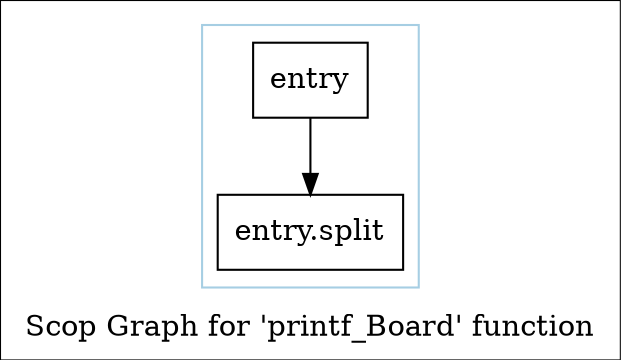 digraph "Scop Graph for 'printf_Board' function" {
	label="Scop Graph for 'printf_Board' function";

	Node0xd2d0360 [shape=record,label="{entry}"];
	Node0xd2d0360 -> Node0xd2a57e0;
	Node0xd2a57e0 [shape=record,label="{entry.split}"];
	colorscheme = "paired12"
        subgraph cluster_0xd186e80 {
          label = "";
          style = solid;
          color = 1
          Node0xd2d0360;
          Node0xd2a57e0;
        }
}
